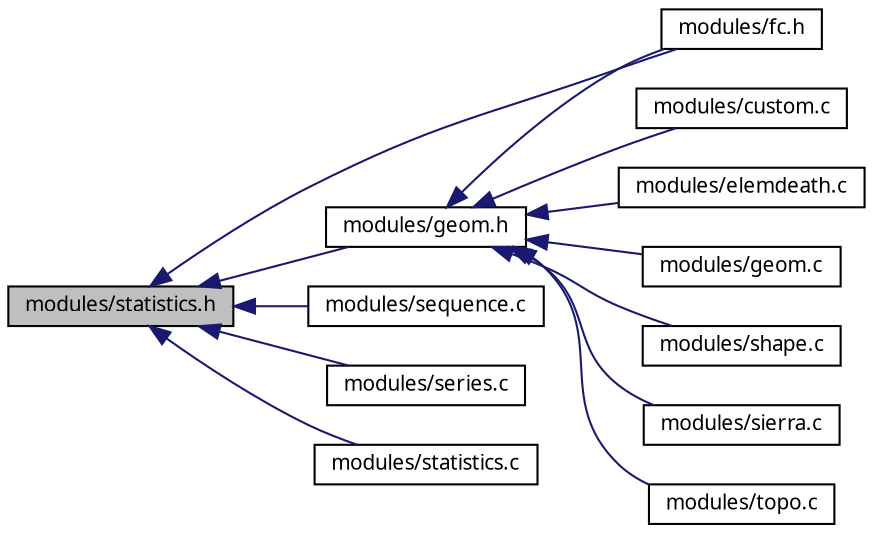 digraph G
{
  edge [fontname="FreeSans.ttf",fontsize=10,labelfontname="FreeSans.ttf",labelfontsize=10];
  node [fontname="FreeSans.ttf",fontsize=10,shape=record];
  rankdir=LR;
  Node1 [label="modules/statistics.h",height=0.2,width=0.4,color="black", fillcolor="grey75", style="filled" fontcolor="black"];
  Node1 -> Node2 [dir=back,color="midnightblue",fontsize=10,style="solid",fontname="FreeSans.ttf"];
  Node2 [label="modules/geom.h",height=0.2,width=0.4,color="black", fillcolor="white", style="filled",URL="$geom_8h.html"];
  Node2 -> Node3 [dir=back,color="midnightblue",fontsize=10,style="solid",fontname="FreeSans.ttf"];
  Node3 [label="modules/custom.c",height=0.2,width=0.4,color="black", fillcolor="white", style="filled",URL="$custom_8c.html"];
  Node2 -> Node4 [dir=back,color="midnightblue",fontsize=10,style="solid",fontname="FreeSans.ttf"];
  Node4 [label="modules/elemdeath.c",height=0.2,width=0.4,color="black", fillcolor="white", style="filled",URL="$elemdeath_8c.html"];
  Node2 -> Node5 [dir=back,color="midnightblue",fontsize=10,style="solid",fontname="FreeSans.ttf"];
  Node5 [label="modules/fc.h",height=0.2,width=0.4,color="black", fillcolor="white", style="filled",URL="$fc_8h.html"];
  Node2 -> Node6 [dir=back,color="midnightblue",fontsize=10,style="solid",fontname="FreeSans.ttf"];
  Node6 [label="modules/geom.c",height=0.2,width=0.4,color="black", fillcolor="white", style="filled",URL="$geom_8c.html"];
  Node2 -> Node7 [dir=back,color="midnightblue",fontsize=10,style="solid",fontname="FreeSans.ttf"];
  Node7 [label="modules/shape.c",height=0.2,width=0.4,color="black", fillcolor="white", style="filled",URL="$shape_8c.html"];
  Node2 -> Node8 [dir=back,color="midnightblue",fontsize=10,style="solid",fontname="FreeSans.ttf"];
  Node8 [label="modules/sierra.c",height=0.2,width=0.4,color="black", fillcolor="white", style="filled",URL="$sierra_8c.html"];
  Node2 -> Node9 [dir=back,color="midnightblue",fontsize=10,style="solid",fontname="FreeSans.ttf"];
  Node9 [label="modules/topo.c",height=0.2,width=0.4,color="black", fillcolor="white", style="filled",URL="$topo_8c.html"];
  Node1 -> Node5 [dir=back,color="midnightblue",fontsize=10,style="solid",fontname="FreeSans.ttf"];
  Node1 -> Node10 [dir=back,color="midnightblue",fontsize=10,style="solid",fontname="FreeSans.ttf"];
  Node10 [label="modules/sequence.c",height=0.2,width=0.4,color="black", fillcolor="white", style="filled",URL="$sequence_8c.html"];
  Node1 -> Node11 [dir=back,color="midnightblue",fontsize=10,style="solid",fontname="FreeSans.ttf"];
  Node11 [label="modules/series.c",height=0.2,width=0.4,color="black", fillcolor="white", style="filled",URL="$series_8c.html"];
  Node1 -> Node12 [dir=back,color="midnightblue",fontsize=10,style="solid",fontname="FreeSans.ttf"];
  Node12 [label="modules/statistics.c",height=0.2,width=0.4,color="black", fillcolor="white", style="filled",URL="$statistics_8c.html"];
}

